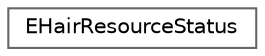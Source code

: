digraph "Graphical Class Hierarchy"
{
 // INTERACTIVE_SVG=YES
 // LATEX_PDF_SIZE
  bgcolor="transparent";
  edge [fontname=Helvetica,fontsize=10,labelfontname=Helvetica,labelfontsize=10];
  node [fontname=Helvetica,fontsize=10,shape=box,height=0.2,width=0.4];
  rankdir="LR";
  Node0 [id="Node000000",label="EHairResourceStatus",height=0.2,width=0.4,color="grey40", fillcolor="white", style="filled",URL="$d9/df0/structEHairResourceStatus.html",tooltip=" "];
}
